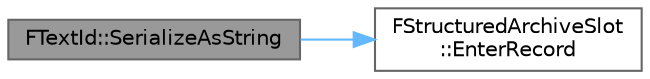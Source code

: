 digraph "FTextId::SerializeAsString"
{
 // INTERACTIVE_SVG=YES
 // LATEX_PDF_SIZE
  bgcolor="transparent";
  edge [fontname=Helvetica,fontsize=10,labelfontname=Helvetica,labelfontsize=10];
  node [fontname=Helvetica,fontsize=10,shape=box,height=0.2,width=0.4];
  rankdir="LR";
  Node1 [id="Node000001",label="FTextId::SerializeAsString",height=0.2,width=0.4,color="gray40", fillcolor="grey60", style="filled", fontcolor="black",tooltip="Serialize this text identity as if it were FStrings."];
  Node1 -> Node2 [id="edge1_Node000001_Node000002",color="steelblue1",style="solid",tooltip=" "];
  Node2 [id="Node000002",label="FStructuredArchiveSlot\l::EnterRecord",height=0.2,width=0.4,color="grey40", fillcolor="white", style="filled",URL="$d0/dfd/classFStructuredArchiveSlot.html#acd88be95aab107d73f3582c020c1faa0",tooltip=" "];
}
